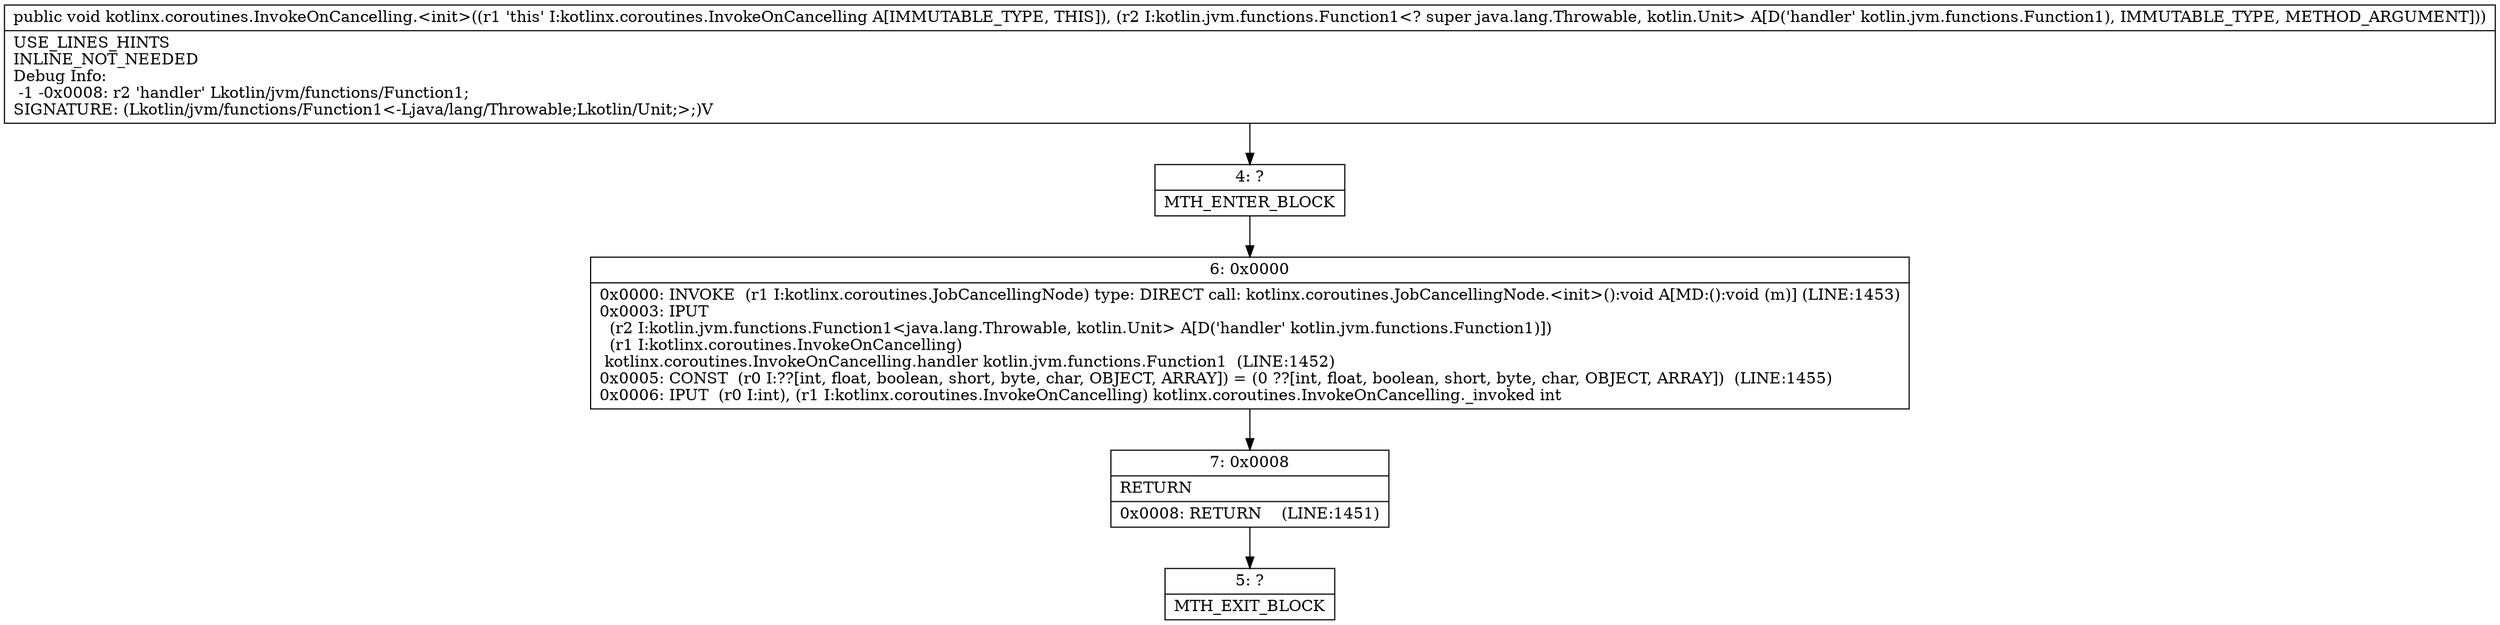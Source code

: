 digraph "CFG forkotlinx.coroutines.InvokeOnCancelling.\<init\>(Lkotlin\/jvm\/functions\/Function1;)V" {
Node_4 [shape=record,label="{4\:\ ?|MTH_ENTER_BLOCK\l}"];
Node_6 [shape=record,label="{6\:\ 0x0000|0x0000: INVOKE  (r1 I:kotlinx.coroutines.JobCancellingNode) type: DIRECT call: kotlinx.coroutines.JobCancellingNode.\<init\>():void A[MD:():void (m)] (LINE:1453)\l0x0003: IPUT  \l  (r2 I:kotlin.jvm.functions.Function1\<java.lang.Throwable, kotlin.Unit\> A[D('handler' kotlin.jvm.functions.Function1)])\l  (r1 I:kotlinx.coroutines.InvokeOnCancelling)\l kotlinx.coroutines.InvokeOnCancelling.handler kotlin.jvm.functions.Function1  (LINE:1452)\l0x0005: CONST  (r0 I:??[int, float, boolean, short, byte, char, OBJECT, ARRAY]) = (0 ??[int, float, boolean, short, byte, char, OBJECT, ARRAY])  (LINE:1455)\l0x0006: IPUT  (r0 I:int), (r1 I:kotlinx.coroutines.InvokeOnCancelling) kotlinx.coroutines.InvokeOnCancelling._invoked int \l}"];
Node_7 [shape=record,label="{7\:\ 0x0008|RETURN\l|0x0008: RETURN    (LINE:1451)\l}"];
Node_5 [shape=record,label="{5\:\ ?|MTH_EXIT_BLOCK\l}"];
MethodNode[shape=record,label="{public void kotlinx.coroutines.InvokeOnCancelling.\<init\>((r1 'this' I:kotlinx.coroutines.InvokeOnCancelling A[IMMUTABLE_TYPE, THIS]), (r2 I:kotlin.jvm.functions.Function1\<? super java.lang.Throwable, kotlin.Unit\> A[D('handler' kotlin.jvm.functions.Function1), IMMUTABLE_TYPE, METHOD_ARGUMENT]))  | USE_LINES_HINTS\lINLINE_NOT_NEEDED\lDebug Info:\l  \-1 \-0x0008: r2 'handler' Lkotlin\/jvm\/functions\/Function1;\lSIGNATURE: (Lkotlin\/jvm\/functions\/Function1\<\-Ljava\/lang\/Throwable;Lkotlin\/Unit;\>;)V\l}"];
MethodNode -> Node_4;Node_4 -> Node_6;
Node_6 -> Node_7;
Node_7 -> Node_5;
}

